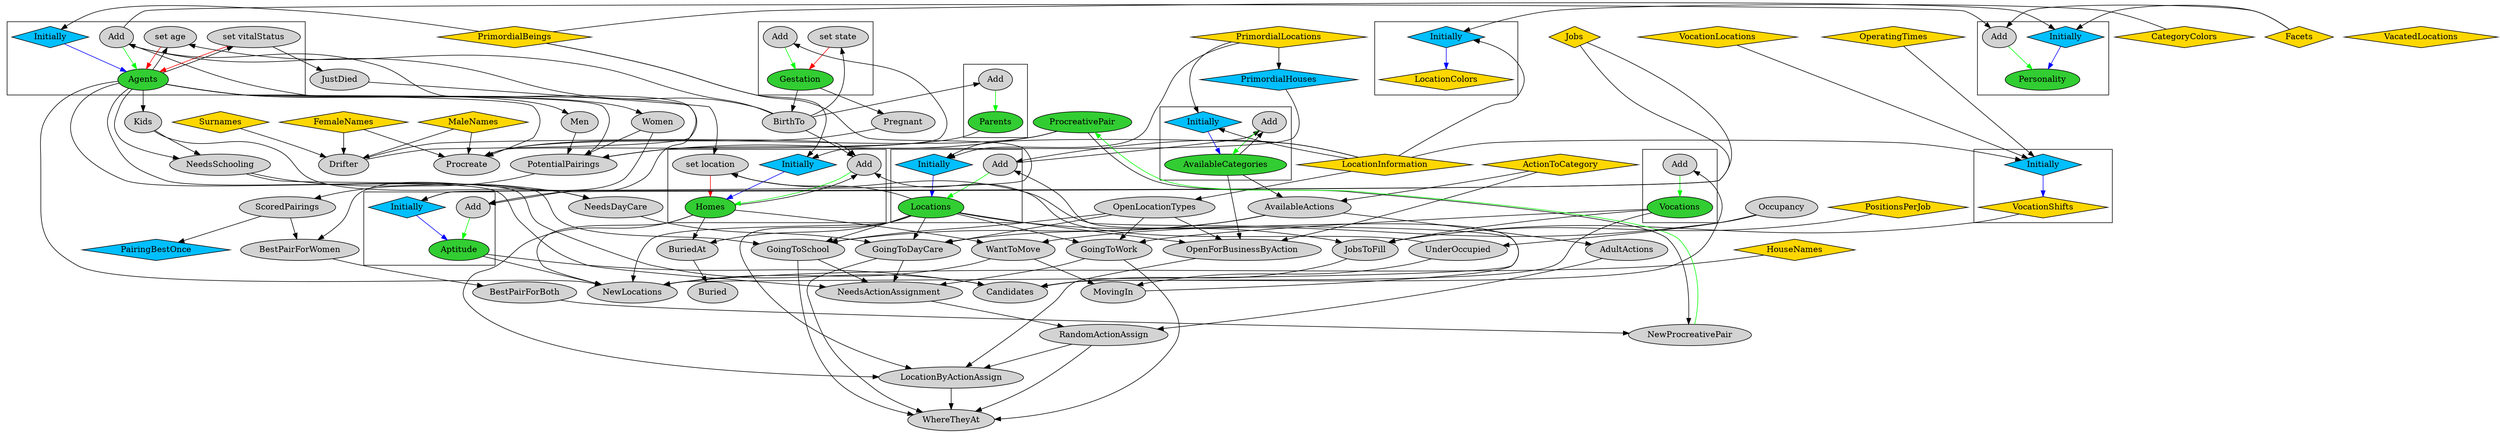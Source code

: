 digraph {
node [ style="filled"]
subgraph "cluster_VocationShifts"{
v11 [ label = "VocationShifts" fillcolor="gold" shape="diamond"];
v12 [ label = "Initially" fillcolor="deepskyblue" shape="diamond"];
}
subgraph "cluster_LocationColors"{
v16 [ label = "LocationColors" fillcolor="gold" shape="diamond"];
v17 [ label = "Initially" fillcolor="deepskyblue" shape="diamond"];
}
subgraph "cluster_Agents"{
v18 [ label = "Agents" fillcolor="limegreen"];
v19 [ label = "Add"];
v37 [ label = "Initially" fillcolor="deepskyblue" shape="diamond"];
v38 [ label = "set vitalStatus"];
v39 [ label = "set age"];
}
subgraph "cluster_Personality"{
v40 [ label = "Personality" fillcolor="limegreen"];
v41 [ label = "Add"];
v42 [ label = "Initially" fillcolor="deepskyblue" shape="diamond"];
}
subgraph "cluster_Aptitude"{
v43 [ label = "Aptitude" fillcolor="limegreen"];
v44 [ label = "Add"];
v45 [ label = "Initially" fillcolor="deepskyblue" shape="diamond"];
}
subgraph "cluster_Gestation"{
v22 [ label = "Gestation" fillcolor="limegreen"];
v23 [ label = "Add"];
v36 [ label = "set state"];
}
subgraph "cluster_Parents"{
v34 [ label = "Parents" fillcolor="limegreen"];
v35 [ label = "Add"];
}
subgraph "cluster_Locations"{
v49 [ label = "Locations" fillcolor="limegreen"];
v50 [ label = "Add"];
v51 [ label = "Initially" fillcolor="deepskyblue" shape="diamond"];
}
subgraph "cluster_AvailableCategories"{
v62 [ label = "AvailableCategories" fillcolor="limegreen"];
v63 [ label = "Add"];
v64 [ label = "Initially" fillcolor="deepskyblue" shape="diamond"];
}
subgraph "cluster_Homes"{
v53 [ label = "Homes" fillcolor="limegreen"];
v54 [ label = "Add"];
v57 [ label = "Initially" fillcolor="deepskyblue" shape="diamond"];
v59 [ label = "set location"];
}
subgraph "cluster_Vocations"{
v68 [ label = "Vocations" fillcolor="limegreen"];
v69 [ label = "Add"];
}
v0 [ label = "FemaleNames" fillcolor="gold" shape="diamond"];
v1 [ label = "MaleNames" fillcolor="gold" shape="diamond"];
v2 [ label = "Surnames" fillcolor="gold" shape="diamond"];
v3 [ label = "HouseNames" fillcolor="gold" shape="diamond"];
v4 [ label = "Facets" fillcolor="gold" shape="diamond"];
v5 [ label = "Jobs" fillcolor="gold" shape="diamond"];
v6 [ label = "PrimordialBeings" fillcolor="gold" shape="diamond"];
v7 [ label = "PrimordialLocations" fillcolor="gold" shape="diamond"];
v8 [ label = "LocationInformation" fillcolor="gold" shape="diamond"];
v9 [ label = "VocationLocations" fillcolor="gold" shape="diamond"];
v10 [ label = "OperatingTimes" fillcolor="gold" shape="diamond"];
v13 [ label = "PositionsPerJob" fillcolor="gold" shape="diamond"];
v14 [ label = "ActionToCategory" fillcolor="gold" shape="diamond"];
v15 [ label = "CategoryColors" fillcolor="gold" shape="diamond"];
v20 [ label = "Drifter"];
v21 [ label = "BirthTo"];
v24 [ label = "Procreate"];
v25 [ label = "Pregnant"];
v26 [ label = "ProcreativePair" fillcolor="limegreen"];
v27 [ label = "NewProcreativePair"];
v28 [ label = "BestPairForBoth"];
v29 [ label = "BestPairForWomen"];
v30 [ label = "ScoredPairings"];
v31 [ label = "PotentialPairings"];
v32 [ label = "Women"];
v33 [ label = "Men"];
v46 [ label = "JustDied"];
v47 [ label = "PairingBestOnce" fillcolor="deepskyblue" shape="diamond"];
v48 [ label = "NewLocations"];
v52 [ label = "WantToMove"];
v55 [ label = "UnderOccupied"];
v56 [ label = "Occupancy"];
v58 [ label = "PrimordialHouses" fillcolor="deepskyblue" shape="diamond"];
v60 [ label = "MovingIn"];
v61 [ label = "VacatedLocations" fillcolor="gold" shape="diamond"];
v65 [ label = "AvailableActions"];
v66 [ label = "BuriedAt"];
v67 [ label = "Buried"];
v70 [ label = "Candidates"];
v71 [ label = "JobsToFill"];
v72 [ label = "OpenLocationTypes"];
v73 [ label = "Kids"];
v74 [ label = "NeedsSchooling"];
v75 [ label = "NeedsDayCare"];
v76 [ label = "GoingToSchool"];
v77 [ label = "GoingToDayCare"];
v78 [ label = "GoingToWork"];
v79 [ label = "WhereTheyAt"];
v80 [ label = "RandomActionAssign"];
v81 [ label = "AdultActions"];
v82 [ label = "NeedsActionAssignment"];
v83 [ label = "LocationByActionAssign"];
v84 [ label = "OpenForBusinessByAction"];
v12 -> v11 [ color="blue" ]
v9 -> v12 [ constraint="false" ]
v8 -> v12 [ constraint="false" ]
v10 -> v12 [ constraint="false" ]
v17 -> v16 [ color="blue" ]
v8 -> v17 [ constraint="false" ]
v15 -> v17 [ constraint="false" ]
v19 -> v18 [ color="green" ]
v20 -> v19 [ constraint="false" ]
v2 -> v20
v1 -> v20
v0 -> v20
v21 -> v19 [ constraint="false" ]
v22 -> v21
v23 -> v22 [ color="green" ]
v24 -> v23 [ constraint="false" ]
v25 -> v24
v22 -> v25
v26 -> v24
v27 -> v26 [ color="green" ]
v26 -> v27
v28 -> v27
v29 -> v28
v30 -> v29
v31 -> v30
v26 -> v31
v32 -> v31
v18 -> v32
v33 -> v31
v18 -> v33
v18 -> v31
v34 -> v31
v35 -> v34 [ color="green" ]
v21 -> v35 [ constraint="false" ]
v32 -> v29
v18 -> v24
v1 -> v24
v0 -> v24
v36 -> v22 [ color="red" ]
v21 -> v36 [ constraint="false" ]
v37 -> v18 [ color="blue" ]
v6 -> v37 [ constraint="false" ]
v38 -> v18 [ color="red" ]
v18 -> v38 [ constraint="false" ]
v39 -> v18 [ color="red" ]
v21 -> v39 [ constraint="false" ]
v18 -> v39 [ constraint="false" ]
v41 -> v40 [ color="green" ]
v19 -> v41 [ constraint="false" ]
v4 -> v41 [ constraint="false" ]
v42 -> v40 [ color="blue" ]
v6 -> v42 [ constraint="false" ]
v4 -> v42 [ constraint="false" ]
v44 -> v43 [ color="green" ]
v19 -> v44 [ constraint="false" ]
v5 -> v44 [ constraint="false" ]
v45 -> v43 [ color="blue" ]
v6 -> v45 [ constraint="false" ]
v5 -> v45 [ constraint="false" ]
v38 -> v46
v30 -> v47
v49 -> v48
v50 -> v49 [ color="green" ]
v48 -> v50 [ constraint="false" ]
v8 -> v50 [ constraint="false" ]
v51 -> v49 [ color="blue" ]
v7 -> v51 [ constraint="false" ]
v8 -> v51 [ constraint="false" ]
v3 -> v48
v52 -> v48
v53 -> v52
v54 -> v53 [ color="green" ]
v21 -> v54 [ constraint="false" ]
v53 -> v54 [ constraint="false" ]
v55 -> v54 [ constraint="false" ]
v56 -> v55
v20 -> v54 [ constraint="false" ]
v57 -> v53 [ color="blue" ]
v58 -> v57 [ constraint="false" ]
v7 -> v58
v6 -> v57 [ constraint="false" ]
v59 -> v53 [ color="red" ]
v46 -> v59 [ constraint="false" ]
v49 -> v59 [ constraint="false" ]
v60 -> v59 [ constraint="false" ]
v52 -> v60
v55 -> v60
v56 -> v52
v53 -> v48
v18 -> v48
v43 -> v48
v63 -> v62 [ color="green" ]
v50 -> v63 [ constraint="false" ]
v62 -> v63 [ constraint="false" ]
v64 -> v62 [ color="blue" ]
v8 -> v64 [ constraint="false" ]
v7 -> v64 [ constraint="false" ]
v14 -> v65
v62 -> v65
v49 -> v66
v53 -> v66
v66 -> v67
v69 -> v68 [ color="green" ]
v70 -> v69 [ constraint="false" ]
v71 -> v70
v49 -> v71
v11 -> v71
v13 -> v71
v68 -> v71
v68 -> v70
v18 -> v70
v43 -> v70
v8 -> v72
v18 -> v73
v73 -> v74
v18 -> v74
v74 -> v75
v73 -> v75
v65 -> v76
v72 -> v76
v49 -> v76
v74 -> v76
v65 -> v77
v72 -> v77
v49 -> v77
v75 -> v77
v68 -> v78
v72 -> v78
v49 -> v78
v76 -> v79
v77 -> v79
v78 -> v79
v80 -> v79
v81 -> v80
v65 -> v81
v82 -> v80
v78 -> v82
v77 -> v82
v76 -> v82
v18 -> v82
v83 -> v79
v80 -> v83
v53 -> v83
v84 -> v83
v14 -> v84
v62 -> v84
v72 -> v84
v49 -> v84
v49 -> v83
}
